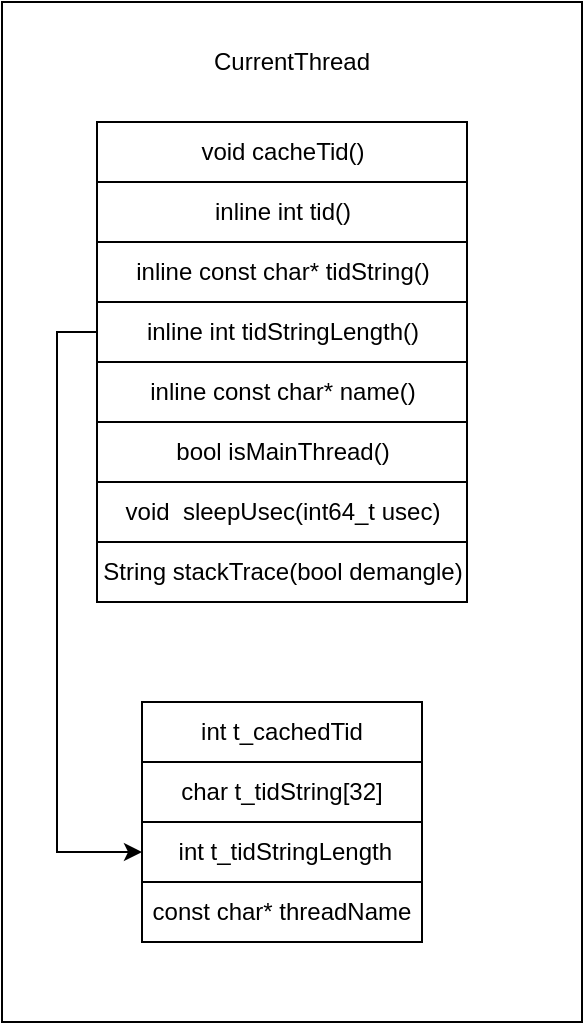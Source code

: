 <mxfile>
    <diagram id="vWlAHo8iZM8PoyifKCB5" name="第 1 页">
        <mxGraphModel dx="1005" dy="614" grid="1" gridSize="10" guides="1" tooltips="1" connect="1" arrows="1" fold="1" page="1" pageScale="1" pageWidth="827" pageHeight="1169" math="0" shadow="0">
            <root>
                <mxCell id="0"/>
                <mxCell id="1" parent="0"/>
                <mxCell id="2" value="" style="rounded=0;whiteSpace=wrap;html=1;" vertex="1" parent="1">
                    <mxGeometry x="100" y="110" width="290" height="510" as="geometry"/>
                </mxCell>
                <mxCell id="3" value="CurrentThread&lt;br&gt;" style="text;html=1;strokeColor=none;fillColor=none;align=center;verticalAlign=middle;whiteSpace=wrap;rounded=0;" vertex="1" parent="1">
                    <mxGeometry x="225" y="130" width="40" height="20" as="geometry"/>
                </mxCell>
                <mxCell id="5" value="int&amp;nbsp;t_cachedTid" style="rounded=0;whiteSpace=wrap;html=1;" vertex="1" parent="1">
                    <mxGeometry x="170" y="460" width="140" height="30" as="geometry"/>
                </mxCell>
                <mxCell id="6" value="char t_tidString[32]" style="rounded=0;whiteSpace=wrap;html=1;" vertex="1" parent="1">
                    <mxGeometry x="170" y="490" width="140" height="30" as="geometry"/>
                </mxCell>
                <mxCell id="7" value="&amp;nbsp;int t_tidStringLength" style="rounded=0;whiteSpace=wrap;html=1;" vertex="1" parent="1">
                    <mxGeometry x="170" y="520" width="140" height="30" as="geometry"/>
                </mxCell>
                <mxCell id="8" value="const char* threadName" style="rounded=0;whiteSpace=wrap;html=1;" vertex="1" parent="1">
                    <mxGeometry x="170" y="550" width="140" height="30" as="geometry"/>
                </mxCell>
                <mxCell id="9" value="void cacheTid()" style="rounded=0;whiteSpace=wrap;html=1;" vertex="1" parent="1">
                    <mxGeometry x="147.5" y="170" width="185" height="30" as="geometry"/>
                </mxCell>
                <mxCell id="10" value="inline int tid()" style="rounded=0;whiteSpace=wrap;html=1;" vertex="1" parent="1">
                    <mxGeometry x="147.5" y="200" width="185" height="30" as="geometry"/>
                </mxCell>
                <mxCell id="13" value="inline const char* tidString()" style="rounded=0;whiteSpace=wrap;html=1;" vertex="1" parent="1">
                    <mxGeometry x="147.5" y="230" width="185" height="30" as="geometry"/>
                </mxCell>
                <mxCell id="22" style="edgeStyle=orthogonalEdgeStyle;rounded=0;orthogonalLoop=1;jettySize=auto;html=1;exitX=0;exitY=0.5;exitDx=0;exitDy=0;entryX=0;entryY=0.5;entryDx=0;entryDy=0;" edge="1" parent="1" source="14" target="7">
                    <mxGeometry relative="1" as="geometry"/>
                </mxCell>
                <mxCell id="14" value="inline int tidStringLength()" style="rounded=0;whiteSpace=wrap;html=1;" vertex="1" parent="1">
                    <mxGeometry x="147.5" y="260" width="185" height="30" as="geometry"/>
                </mxCell>
                <mxCell id="16" value="inline const char* name()" style="rounded=0;whiteSpace=wrap;html=1;" vertex="1" parent="1">
                    <mxGeometry x="147.5" y="290" width="185" height="30" as="geometry"/>
                </mxCell>
                <mxCell id="18" value="bool isMainThread()" style="rounded=0;whiteSpace=wrap;html=1;" vertex="1" parent="1">
                    <mxGeometry x="147.5" y="320" width="185" height="30" as="geometry"/>
                </mxCell>
                <mxCell id="19" value="void&amp;nbsp; sleepUsec(int64_t usec)" style="rounded=0;whiteSpace=wrap;html=1;" vertex="1" parent="1">
                    <mxGeometry x="147.5" y="350" width="185" height="30" as="geometry"/>
                </mxCell>
                <mxCell id="21" value="String stackTrace(bool demangle)" style="rounded=0;whiteSpace=wrap;html=1;" vertex="1" parent="1">
                    <mxGeometry x="147.5" y="380" width="185" height="30" as="geometry"/>
                </mxCell>
            </root>
        </mxGraphModel>
    </diagram>
</mxfile>
